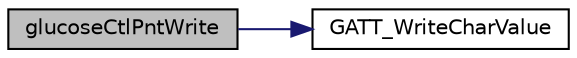 digraph "glucoseCtlPntWrite"
{
  edge [fontname="Helvetica",fontsize="10",labelfontname="Helvetica",labelfontsize="10"];
  node [fontname="Helvetica",fontsize="10",shape=record];
  rankdir="LR";
  Node1 [label="glucoseCtlPntWrite",height=0.2,width=0.4,color="black", fillcolor="grey75", style="filled" fontcolor="black"];
  Node1 -> Node2 [color="midnightblue",fontsize="10",style="solid",fontname="Helvetica"];
  Node2 [label="GATT_WriteCharValue",height=0.2,width=0.4,color="black", fillcolor="white", style="filled",URL="$group___g_a_t_t___c_l_i_e_n_t___s_u_b___p_r_o_c_e_d_u_r_e___a_p_i.html#ga6e54905495daa3e3dfa5d5b7b40d8afb",tooltip="This sub-procedure is used to write a characteristic value to a server when the client knows the char..."];
}
